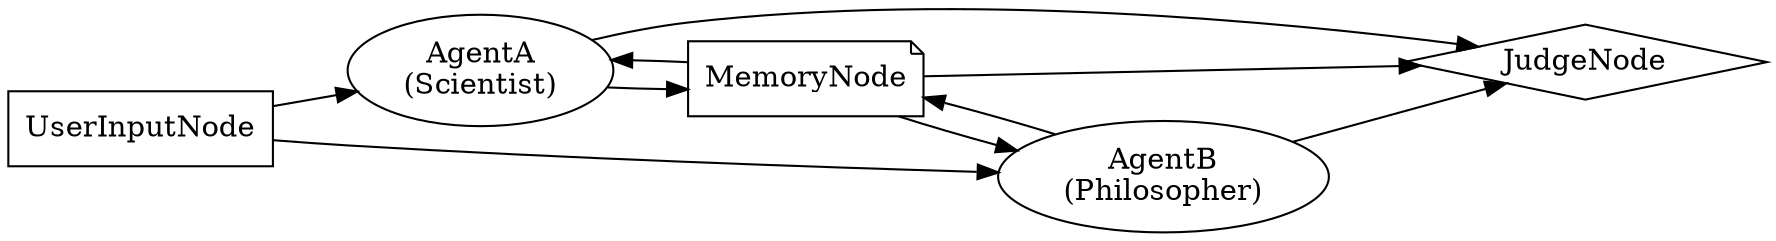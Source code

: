 digraph DebateDAG {
  rankdir=LR;
  UserInputNode [shape=box];
  AgentA [shape=ellipse,label="AgentA
(Scientist)"];
  AgentB [shape=ellipse,label="AgentB
(Philosopher)"];
  MemoryNode [shape=note];
  JudgeNode [shape=diamond];
  UserInputNode -> AgentA;
  UserInputNode -> AgentB;
  AgentA -> MemoryNode;
  AgentB -> MemoryNode;
  MemoryNode -> AgentA;
  MemoryNode -> AgentB;
  AgentA -> JudgeNode;
  AgentB -> JudgeNode;
  MemoryNode -> JudgeNode;
}

